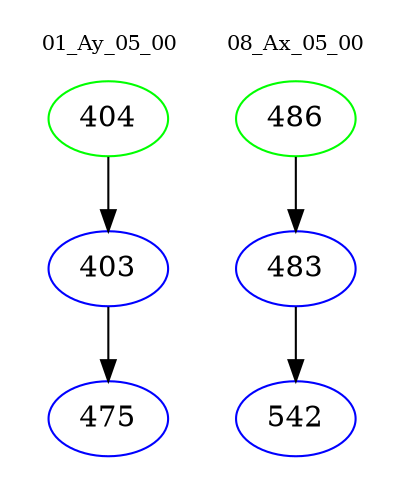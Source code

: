digraph{
subgraph cluster_0 {
color = white
label = "01_Ay_05_00";
fontsize=10;
T0_404 [label="404", color="green"]
T0_404 -> T0_403 [color="black"]
T0_403 [label="403", color="blue"]
T0_403 -> T0_475 [color="black"]
T0_475 [label="475", color="blue"]
}
subgraph cluster_1 {
color = white
label = "08_Ax_05_00";
fontsize=10;
T1_486 [label="486", color="green"]
T1_486 -> T1_483 [color="black"]
T1_483 [label="483", color="blue"]
T1_483 -> T1_542 [color="black"]
T1_542 [label="542", color="blue"]
}
}

